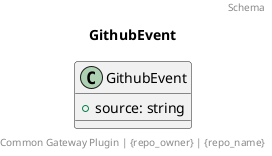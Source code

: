 @startuml
title: GithubEvent
footer: Common Gateway Plugin | {repo_owner} | {repo_name} 
header: Schema

class GithubEvent {
  + source: string
}
@enduml
